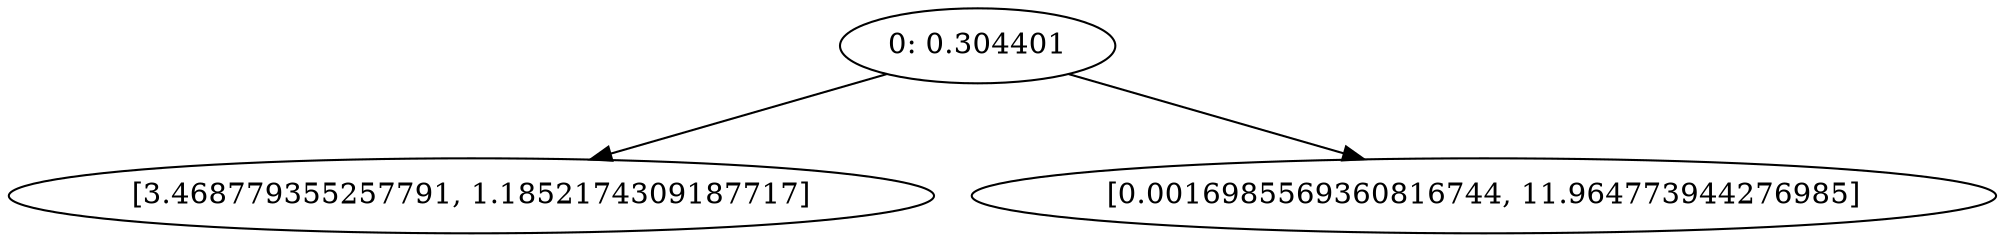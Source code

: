 digraph decision_tree {
    "5cf20015-ff37-4e50-9947-4c2131c94a15" [label="0: 0.304401"];
    "bec65433-7228-4cb5-a895-c0ac9b1c1913" [label="[3.468779355257791, 1.1852174309187717]"];
    "21232979-26d0-4606-a28d-79b8622213ef" [label="[0.0016985569360816744, 11.964773944276985]"];
    "5cf20015-ff37-4e50-9947-4c2131c94a15" -> "bec65433-7228-4cb5-a895-c0ac9b1c1913";
    "5cf20015-ff37-4e50-9947-4c2131c94a15" -> "21232979-26d0-4606-a28d-79b8622213ef";
}